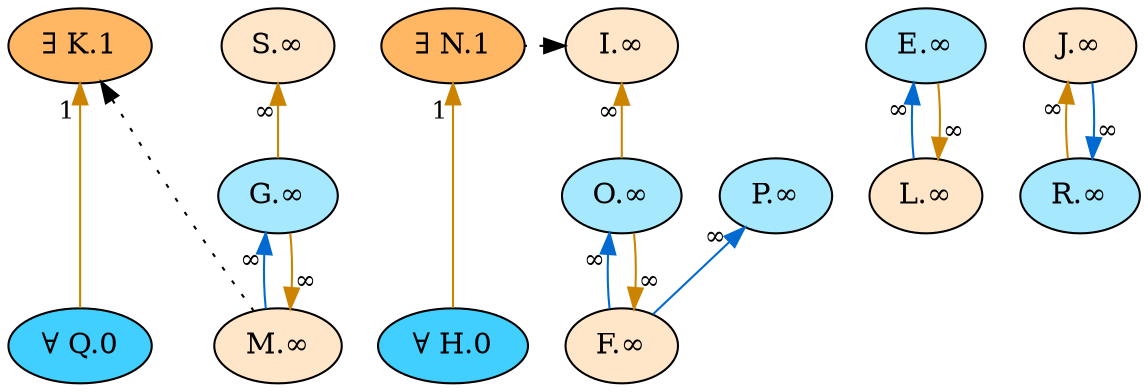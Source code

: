 digraph {
    // Node defaults can be set here if needed
    "Q" [style="filled" fillcolor="#40cfff" label="∀ Q.0" fontsize=14]
    "H" [style="filled" fillcolor="#40cfff" label="∀ H.0" fontsize=14]
    "N" [style="filled" fillcolor="#ffb763" label="∃ N.1" fontsize=14]
    "K" [style="filled" fillcolor="#ffb763" label="∃ K.1" fontsize=14]
    "E" [style="filled" fillcolor="#a6e9ff" label="E.∞" fontsize=14]
    "L" [style="filled" fillcolor="#ffe6c9" label="L.∞" fontsize=14]
    "O" [style="filled" fillcolor="#a6e9ff" label="O.∞" fontsize=14]
    "F" [style="filled" fillcolor="#ffe6c9" label="F.∞" fontsize=14]
    "J" [style="filled" fillcolor="#ffe6c9" label="J.∞" fontsize=14]
    "R" [style="filled" fillcolor="#a6e9ff" label="R.∞" fontsize=14]
    "G" [style="filled" fillcolor="#a6e9ff" label="G.∞" fontsize=14]
    "M" [style="filled" fillcolor="#ffe6c9" label="M.∞" fontsize=14]
    "I" [style="filled" fillcolor="#ffe6c9" label="I.∞" fontsize=14]
    "P" [style="filled" fillcolor="#a6e9ff" label="P.∞" fontsize=14]
    "S" [style="filled" fillcolor="#ffe6c9" label="S.∞" fontsize=14]
    edge[labeldistance=1.5 fontsize=12]
    "E" -> "L" [color="#006ad1" style="solid" dir="back" taillabel="∞" ]
    "L" -> "E" [color="#cc8400" style="solid" dir="back" taillabel="∞" ]
    "O" -> "F" [color="#006ad1" style="solid" dir="back" taillabel="∞" ]
    "F" -> "O" [color="#cc8400" style="solid" dir="back" taillabel="∞" ]
    "J" -> "R" [color="#cc8400" style="solid" dir="back" taillabel="∞" ]
    "R" -> "J" [color="#006ad1" style="solid" dir="back" taillabel="∞" ]
    "G" -> "M" [color="#006ad1" style="solid" dir="back" taillabel="∞" ]
    "M" -> "G" [color="#cc8400" style="solid" dir="back" taillabel="∞" ]
    "K" -> "Q" [color="#cc8400" style="solid" dir="back" taillabel="1" ]
    "N" -> "H" [color="#cc8400" style="solid" dir="back" taillabel="1" ]
    "I" -> "N" [color="black" style="dotted" dir="back" taillabel="" constraint=false]
    "I" -> "O" [color="#cc8400" style="solid" dir="back" taillabel="∞" ]
    "P" -> "F" [color="#006ad1" style="solid" dir="back" taillabel="∞" ]
    "K" -> "M" [color="black" style="dotted" dir="back" taillabel="" constraint=false]
    "S" -> "G" [color="#cc8400" style="solid" dir="back" taillabel="∞" ]
    {rank = max "Q" "H"}
    {rank = min "N" "K"}
}